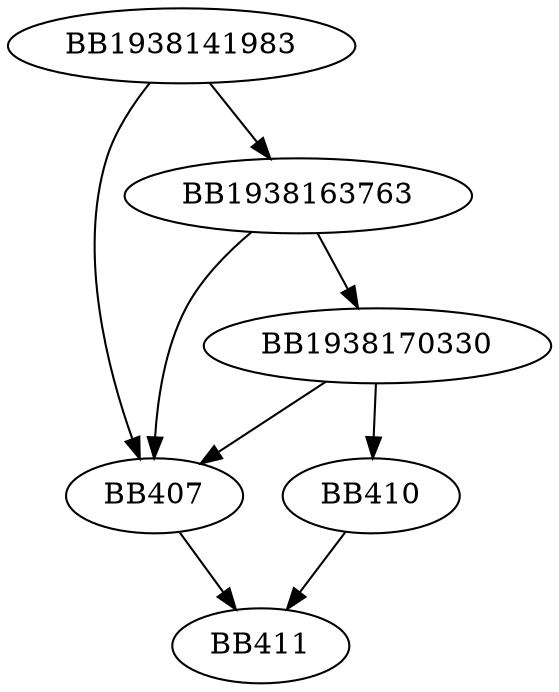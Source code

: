 digraph G{
	BB1938141983->BB407;
	BB1938141983->BB1938163763;
	BB1938163763->BB407;
	BB1938163763->BB1938170330;
	BB1938170330->BB407;
	BB1938170330->BB410;
	BB410->BB411;
	BB407->BB411;
}
